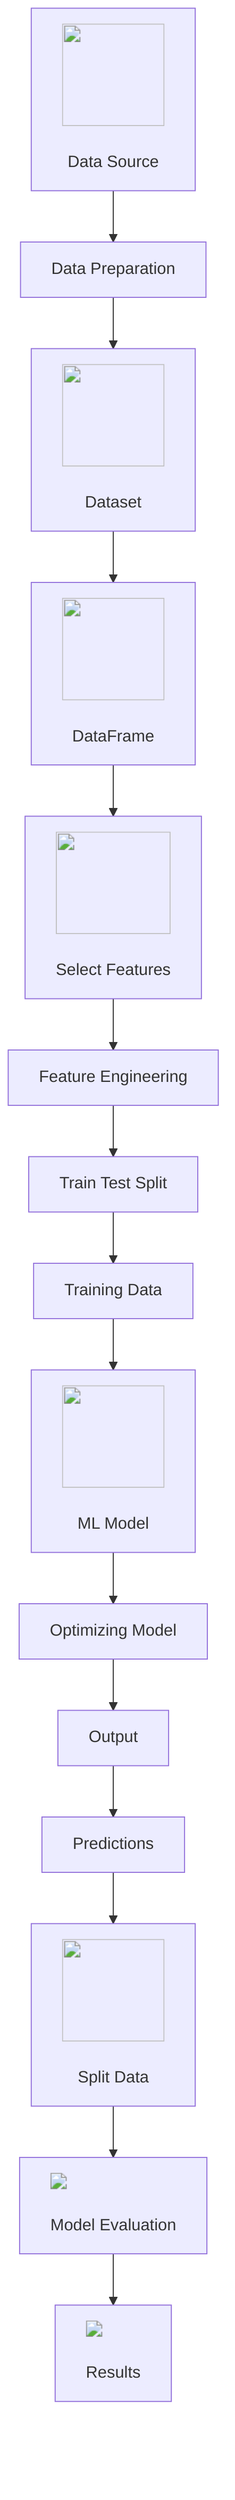 graph TD
      A["<img src='icons/database.svg' width=100 height=100/> <br/> Data Source"]
      B["Data Preparation"]
      C["<img src='icons/file.svg' width=100 height=100/> <br/> Dataset"]
      D["<img src='icons/table.svg' width=100 height=100/> <br/> DataFrame"]
      E["<img src='icons/column_split.svg' width=100 height=100/> <br/> Select Features"]
      F["Feature Engineering"]
      G["Train Test Split"]
      H["Training Data"]
      I["<img src='icons/brain.svg' width=100 height=100/> <br/> ML Model"]
      J["Optimizing Model"]
      K["Output"]
      L["Predictions"]
      M["<img src='icons/row_split.svg' width=100 height=100/> <br/> Split Data"]
      N["<img src='dummy_plots/barplot_template.svg'/> <br/> Model Evaluation"]
      O["<img src='dummy_plots/scatter_plot_template.svg'/> <br/> Results"]

      A --> B
      B --> C
      C --> D
      D --> E
      E --> F
      F --> G
      G --> H
      H --> I
      I --> J
      J --> K
      K --> L
      L --> M
      M --> N
      N --> O